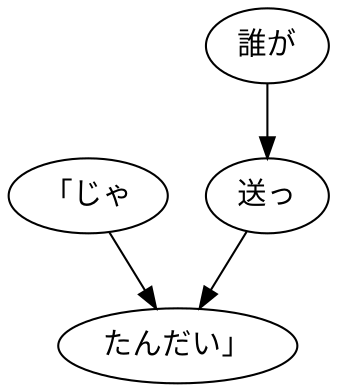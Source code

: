 digraph graph7292 {
	node0 [label="「じゃ"];
	node1 [label="誰が"];
	node2 [label="送っ"];
	node3 [label="たんだい」"];
	node0 -> node3;
	node1 -> node2;
	node2 -> node3;
}
